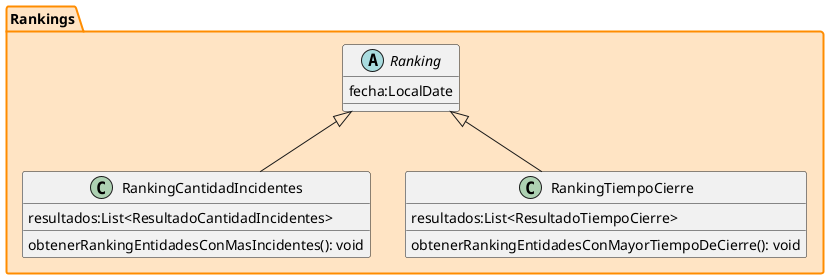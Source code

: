 @startuml
'https://plantuml.com/class-diagram
package Rankings #back:bisque;line:darkorange;line.bold {
    abstract class Ranking{
        fecha:LocalDate
    }
    class RankingCantidadIncidentes extends Ranking{
        resultados:List<ResultadoCantidadIncidentes>

        obtenerRankingEntidadesConMasIncidentes(): void
    }
    class RankingTiempoCierre extends Ranking{
        resultados:List<ResultadoTiempoCierre>

        obtenerRankingEntidadesConMayorTiempoDeCierre(): void
    }
}
@enduml